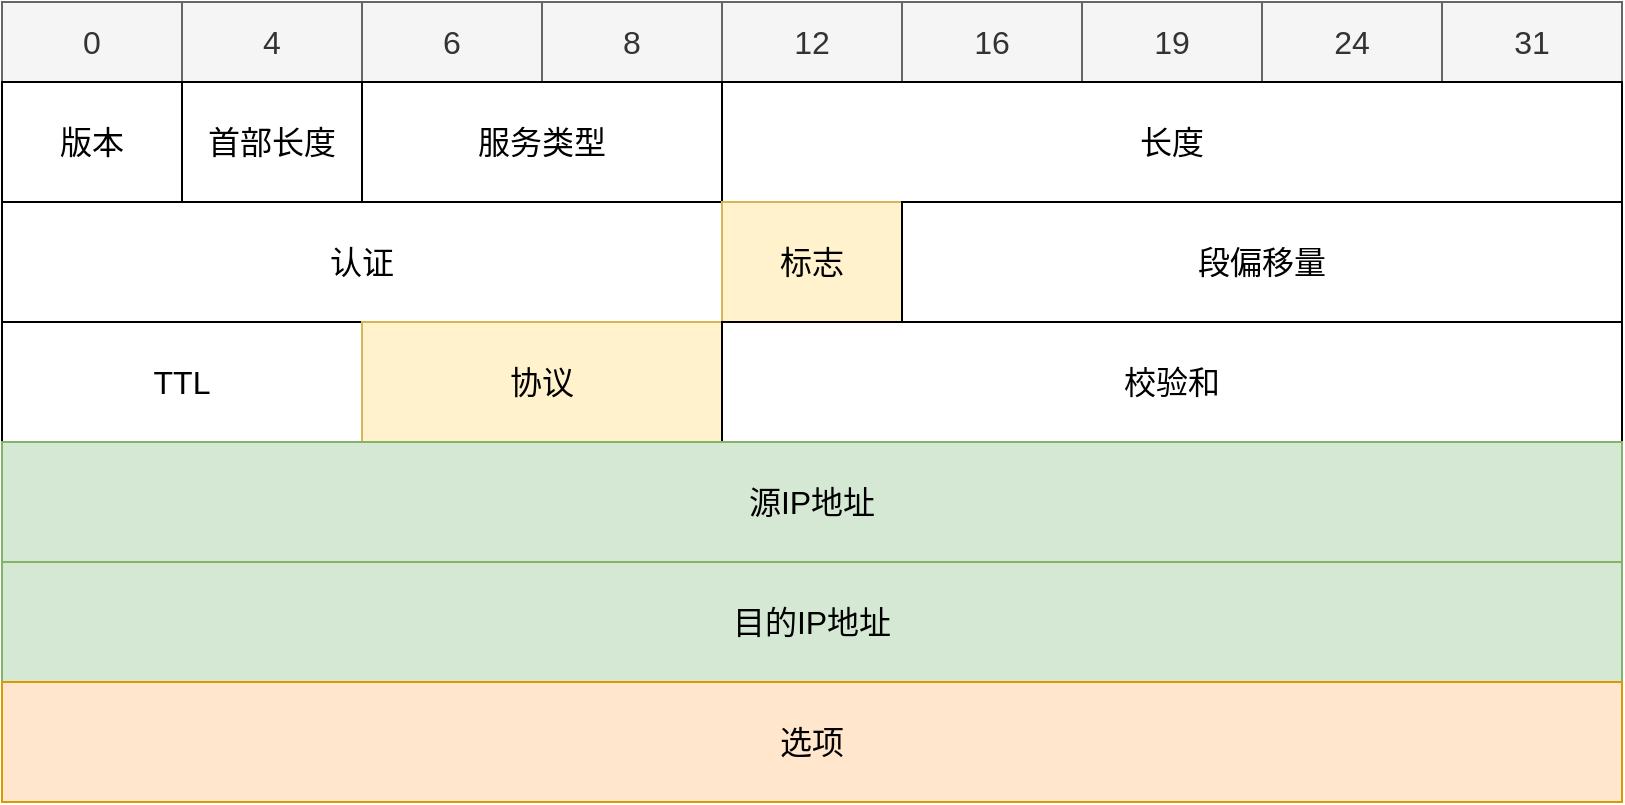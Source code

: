 <mxfile version="13.5.9" type="device"><diagram id="PDOvm9c9KUd5muXDn9d-" name="第 1 页"><mxGraphModel dx="1422" dy="762" grid="1" gridSize="10" guides="1" tooltips="1" connect="1" arrows="1" fold="1" page="1" pageScale="1" pageWidth="827" pageHeight="1169" math="0" shadow="0"><root><mxCell id="0"/><mxCell id="1" parent="0"/><mxCell id="16EgIfe9G-HZGf1ECdZ0-1" value="0" style="rounded=0;whiteSpace=wrap;html=1;fontSize=16;fillColor=#f5f5f5;strokeColor=#666666;fontColor=#333333;" vertex="1" parent="1"><mxGeometry x="110" y="120" width="90" height="40" as="geometry"/></mxCell><mxCell id="16EgIfe9G-HZGf1ECdZ0-2" value="4" style="rounded=0;whiteSpace=wrap;html=1;fontSize=16;fillColor=#f5f5f5;strokeColor=#666666;fontColor=#333333;" vertex="1" parent="1"><mxGeometry x="200" y="120" width="90" height="40" as="geometry"/></mxCell><mxCell id="16EgIfe9G-HZGf1ECdZ0-3" value="6" style="rounded=0;whiteSpace=wrap;html=1;fontSize=16;fillColor=#f5f5f5;strokeColor=#666666;fontColor=#333333;" vertex="1" parent="1"><mxGeometry x="290" y="120" width="90" height="40" as="geometry"/></mxCell><mxCell id="16EgIfe9G-HZGf1ECdZ0-4" value="8" style="rounded=0;whiteSpace=wrap;html=1;fontSize=16;fillColor=#f5f5f5;strokeColor=#666666;fontColor=#333333;" vertex="1" parent="1"><mxGeometry x="380" y="120" width="90" height="40" as="geometry"/></mxCell><mxCell id="16EgIfe9G-HZGf1ECdZ0-5" value="12" style="rounded=0;whiteSpace=wrap;html=1;fontSize=16;fillColor=#f5f5f5;strokeColor=#666666;fontColor=#333333;" vertex="1" parent="1"><mxGeometry x="470" y="120" width="90" height="40" as="geometry"/></mxCell><mxCell id="16EgIfe9G-HZGf1ECdZ0-6" value="16" style="rounded=0;whiteSpace=wrap;html=1;fontSize=16;fillColor=#f5f5f5;strokeColor=#666666;fontColor=#333333;" vertex="1" parent="1"><mxGeometry x="560" y="120" width="90" height="40" as="geometry"/></mxCell><mxCell id="16EgIfe9G-HZGf1ECdZ0-7" value="19" style="rounded=0;whiteSpace=wrap;html=1;fontSize=16;fillColor=#f5f5f5;strokeColor=#666666;fontColor=#333333;" vertex="1" parent="1"><mxGeometry x="650" y="120" width="90" height="40" as="geometry"/></mxCell><mxCell id="16EgIfe9G-HZGf1ECdZ0-8" value="24" style="rounded=0;whiteSpace=wrap;html=1;fontSize=16;fillColor=#f5f5f5;strokeColor=#666666;fontColor=#333333;" vertex="1" parent="1"><mxGeometry x="740" y="120" width="90" height="40" as="geometry"/></mxCell><mxCell id="16EgIfe9G-HZGf1ECdZ0-9" value="31" style="rounded=0;whiteSpace=wrap;html=1;fontSize=16;fillColor=#f5f5f5;strokeColor=#666666;fontColor=#333333;" vertex="1" parent="1"><mxGeometry x="830" y="120" width="90" height="40" as="geometry"/></mxCell><mxCell id="16EgIfe9G-HZGf1ECdZ0-10" value="版本" style="rounded=0;whiteSpace=wrap;html=1;fontSize=16;" vertex="1" parent="1"><mxGeometry x="110" y="160" width="90" height="60" as="geometry"/></mxCell><mxCell id="16EgIfe9G-HZGf1ECdZ0-11" value="首部长度" style="rounded=0;whiteSpace=wrap;html=1;fontSize=16;" vertex="1" parent="1"><mxGeometry x="200" y="160" width="90" height="60" as="geometry"/></mxCell><mxCell id="16EgIfe9G-HZGf1ECdZ0-12" value="服务类型" style="rounded=0;whiteSpace=wrap;html=1;fontSize=16;" vertex="1" parent="1"><mxGeometry x="290" y="160" width="180" height="60" as="geometry"/></mxCell><mxCell id="16EgIfe9G-HZGf1ECdZ0-13" value="长度" style="rounded=0;whiteSpace=wrap;html=1;fontSize=16;" vertex="1" parent="1"><mxGeometry x="470" y="160" width="450" height="60" as="geometry"/></mxCell><mxCell id="16EgIfe9G-HZGf1ECdZ0-14" value="认证" style="rounded=0;whiteSpace=wrap;html=1;fontSize=16;" vertex="1" parent="1"><mxGeometry x="110" y="220" width="360" height="60" as="geometry"/></mxCell><mxCell id="16EgIfe9G-HZGf1ECdZ0-16" value="标志" style="rounded=0;whiteSpace=wrap;html=1;fontSize=16;fillColor=#fff2cc;strokeColor=#d6b656;" vertex="1" parent="1"><mxGeometry x="470" y="220" width="90" height="60" as="geometry"/></mxCell><mxCell id="16EgIfe9G-HZGf1ECdZ0-17" value="段偏移量" style="rounded=0;whiteSpace=wrap;html=1;fontSize=16;" vertex="1" parent="1"><mxGeometry x="560" y="220" width="360" height="60" as="geometry"/></mxCell><mxCell id="16EgIfe9G-HZGf1ECdZ0-18" value="TTL" style="rounded=0;whiteSpace=wrap;html=1;fontSize=16;" vertex="1" parent="1"><mxGeometry x="110" y="280" width="180" height="60" as="geometry"/></mxCell><mxCell id="16EgIfe9G-HZGf1ECdZ0-19" value="协议" style="rounded=0;whiteSpace=wrap;html=1;fontSize=16;fillColor=#fff2cc;strokeColor=#d6b656;" vertex="1" parent="1"><mxGeometry x="290" y="280" width="180" height="60" as="geometry"/></mxCell><mxCell id="16EgIfe9G-HZGf1ECdZ0-20" value="校验和" style="rounded=0;whiteSpace=wrap;html=1;fontSize=16;" vertex="1" parent="1"><mxGeometry x="470" y="280" width="450" height="60" as="geometry"/></mxCell><mxCell id="16EgIfe9G-HZGf1ECdZ0-21" value="源IP地址" style="rounded=0;whiteSpace=wrap;html=1;fontSize=16;fillColor=#d5e8d4;strokeColor=#82b366;" vertex="1" parent="1"><mxGeometry x="110" y="340" width="810" height="60" as="geometry"/></mxCell><mxCell id="16EgIfe9G-HZGf1ECdZ0-22" value="目的IP地址" style="rounded=0;whiteSpace=wrap;html=1;fontSize=16;fillColor=#d5e8d4;strokeColor=#82b366;" vertex="1" parent="1"><mxGeometry x="110" y="400" width="810" height="60" as="geometry"/></mxCell><mxCell id="16EgIfe9G-HZGf1ECdZ0-23" value="选项" style="rounded=0;whiteSpace=wrap;html=1;fontSize=16;fillColor=#ffe6cc;strokeColor=#d79b00;" vertex="1" parent="1"><mxGeometry x="110" y="460" width="810" height="60" as="geometry"/></mxCell></root></mxGraphModel></diagram></mxfile>